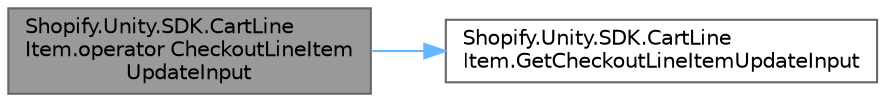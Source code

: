 digraph "Shopify.Unity.SDK.CartLineItem.operator CheckoutLineItemUpdateInput"
{
 // LATEX_PDF_SIZE
  bgcolor="transparent";
  edge [fontname=Helvetica,fontsize=10,labelfontname=Helvetica,labelfontsize=10];
  node [fontname=Helvetica,fontsize=10,shape=box,height=0.2,width=0.4];
  rankdir="LR";
  Node1 [id="Node000001",label="Shopify.Unity.SDK.CartLine\lItem.operator CheckoutLineItem\lUpdateInput",height=0.2,width=0.4,color="gray40", fillcolor="grey60", style="filled", fontcolor="black",tooltip="Will convert a CartLineItem to a CheckoutLineItemUpdateInput. These are used internally by the sdk fo..."];
  Node1 -> Node2 [id="edge1_Node000001_Node000002",color="steelblue1",style="solid",tooltip=" "];
  Node2 [id="Node000002",label="Shopify.Unity.SDK.CartLine\lItem.GetCheckoutLineItemUpdateInput",height=0.2,width=0.4,color="grey40", fillcolor="white", style="filled",URL="$class_shopify_1_1_unity_1_1_s_d_k_1_1_cart_line_item.html#af66f23b4d153db528e7fe538a0ae3a17",tooltip="Will convert this CartLineItem to a CheckoutLineItemUpdateInput. This is used internally by the sdk f..."];
}

